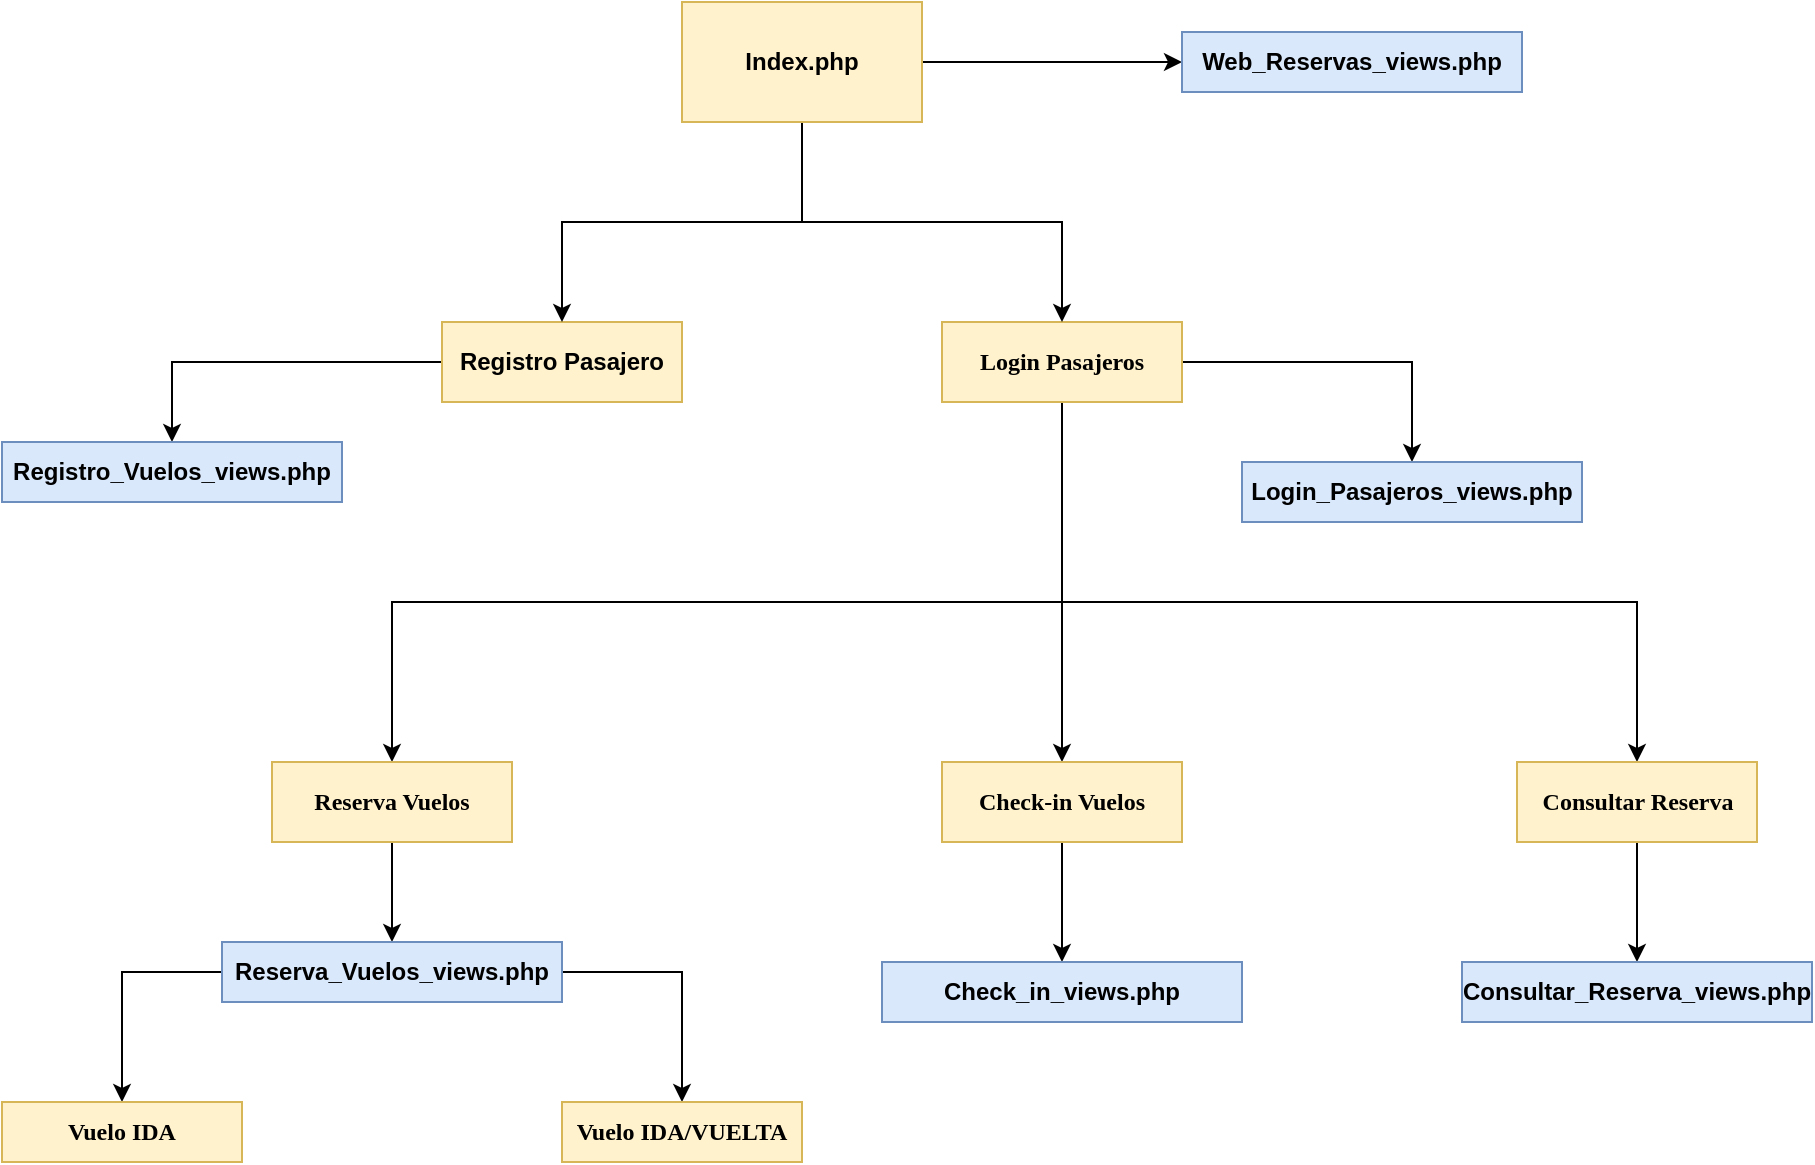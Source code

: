 <mxfile version="13.7.9" type="device"><diagram id="rg8KqcnSlTX9RAm9NPS7" name="Página-1"><mxGraphModel dx="1086" dy="806" grid="1" gridSize="10" guides="1" tooltips="1" connect="1" arrows="1" fold="1" page="1" pageScale="1" pageWidth="1169" pageHeight="827" math="0" shadow="0"><root><mxCell id="0"/><mxCell id="1" parent="0"/><mxCell id="_5NAy5Cz6KW00vK9Joiw-22" style="edgeStyle=orthogonalEdgeStyle;rounded=0;orthogonalLoop=1;jettySize=auto;html=1;" edge="1" parent="1" source="_5NAy5Cz6KW00vK9Joiw-1" target="_5NAy5Cz6KW00vK9Joiw-20"><mxGeometry relative="1" as="geometry"/></mxCell><mxCell id="_5NAy5Cz6KW00vK9Joiw-1" value="&lt;b&gt;Registro Pasajero&lt;/b&gt;" style="rounded=0;whiteSpace=wrap;html=1;fillColor=#fff2cc;strokeColor=#d6b656;" vertex="1" parent="1"><mxGeometry x="320" y="220" width="120" height="40" as="geometry"/></mxCell><mxCell id="_5NAy5Cz6KW00vK9Joiw-7" style="edgeStyle=orthogonalEdgeStyle;rounded=0;orthogonalLoop=1;jettySize=auto;html=1;entryX=0.5;entryY=0;entryDx=0;entryDy=0;" edge="1" parent="1" source="_5NAy5Cz6KW00vK9Joiw-2" target="_5NAy5Cz6KW00vK9Joiw-6"><mxGeometry relative="1" as="geometry"/></mxCell><mxCell id="_5NAy5Cz6KW00vK9Joiw-9" style="edgeStyle=orthogonalEdgeStyle;rounded=0;orthogonalLoop=1;jettySize=auto;html=1;entryX=0.5;entryY=0;entryDx=0;entryDy=0;" edge="1" parent="1" source="_5NAy5Cz6KW00vK9Joiw-2" target="_5NAy5Cz6KW00vK9Joiw-8"><mxGeometry relative="1" as="geometry"><Array as="points"><mxPoint x="630" y="360"/><mxPoint x="918" y="360"/></Array></mxGeometry></mxCell><mxCell id="_5NAy5Cz6KW00vK9Joiw-11" style="edgeStyle=orthogonalEdgeStyle;rounded=0;orthogonalLoop=1;jettySize=auto;html=1;" edge="1" parent="1" source="_5NAy5Cz6KW00vK9Joiw-2" target="_5NAy5Cz6KW00vK9Joiw-10"><mxGeometry relative="1" as="geometry"><Array as="points"><mxPoint x="630" y="360"/><mxPoint x="295" y="360"/></Array></mxGeometry></mxCell><mxCell id="_5NAy5Cz6KW00vK9Joiw-24" style="edgeStyle=orthogonalEdgeStyle;rounded=0;orthogonalLoop=1;jettySize=auto;html=1;" edge="1" parent="1" source="_5NAy5Cz6KW00vK9Joiw-2" target="_5NAy5Cz6KW00vK9Joiw-23"><mxGeometry relative="1" as="geometry"/></mxCell><mxCell id="_5NAy5Cz6KW00vK9Joiw-2" value="&lt;b&gt;&lt;font face=&quot;Tahoma&quot;&gt;Login Pasajeros&lt;/font&gt;&lt;/b&gt;" style="rounded=0;whiteSpace=wrap;html=1;fillColor=#fff2cc;strokeColor=#d6b656;" vertex="1" parent="1"><mxGeometry x="570" y="220" width="120" height="40" as="geometry"/></mxCell><mxCell id="_5NAy5Cz6KW00vK9Joiw-4" style="edgeStyle=orthogonalEdgeStyle;rounded=0;orthogonalLoop=1;jettySize=auto;html=1;" edge="1" parent="1" source="_5NAy5Cz6KW00vK9Joiw-3" target="_5NAy5Cz6KW00vK9Joiw-1"><mxGeometry relative="1" as="geometry"/></mxCell><mxCell id="_5NAy5Cz6KW00vK9Joiw-5" style="edgeStyle=orthogonalEdgeStyle;rounded=0;orthogonalLoop=1;jettySize=auto;html=1;entryX=0.5;entryY=0;entryDx=0;entryDy=0;" edge="1" parent="1" source="_5NAy5Cz6KW00vK9Joiw-3" target="_5NAy5Cz6KW00vK9Joiw-2"><mxGeometry relative="1" as="geometry"><Array as="points"><mxPoint x="500" y="170"/><mxPoint x="630" y="170"/></Array></mxGeometry></mxCell><mxCell id="_5NAy5Cz6KW00vK9Joiw-26" style="edgeStyle=orthogonalEdgeStyle;rounded=0;orthogonalLoop=1;jettySize=auto;html=1;" edge="1" parent="1" source="_5NAy5Cz6KW00vK9Joiw-3" target="_5NAy5Cz6KW00vK9Joiw-25"><mxGeometry relative="1" as="geometry"/></mxCell><mxCell id="_5NAy5Cz6KW00vK9Joiw-3" value="&lt;b&gt;Index.php&lt;/b&gt;" style="rounded=0;whiteSpace=wrap;html=1;fillColor=#fff2cc;strokeColor=#d6b656;" vertex="1" parent="1"><mxGeometry x="440" y="60" width="120" height="60" as="geometry"/></mxCell><mxCell id="_5NAy5Cz6KW00vK9Joiw-18" style="edgeStyle=orthogonalEdgeStyle;rounded=0;orthogonalLoop=1;jettySize=auto;html=1;" edge="1" parent="1" source="_5NAy5Cz6KW00vK9Joiw-6" target="_5NAy5Cz6KW00vK9Joiw-15"><mxGeometry relative="1" as="geometry"/></mxCell><mxCell id="_5NAy5Cz6KW00vK9Joiw-6" value="&lt;b&gt;&lt;font face=&quot;Tahoma&quot;&gt;Check-in Vuelos&lt;/font&gt;&lt;/b&gt;" style="rounded=0;whiteSpace=wrap;html=1;fillColor=#fff2cc;strokeColor=#d6b656;" vertex="1" parent="1"><mxGeometry x="570" y="440" width="120" height="40" as="geometry"/></mxCell><mxCell id="_5NAy5Cz6KW00vK9Joiw-19" style="edgeStyle=orthogonalEdgeStyle;rounded=0;orthogonalLoop=1;jettySize=auto;html=1;" edge="1" parent="1" source="_5NAy5Cz6KW00vK9Joiw-8" target="_5NAy5Cz6KW00vK9Joiw-16"><mxGeometry relative="1" as="geometry"/></mxCell><mxCell id="_5NAy5Cz6KW00vK9Joiw-8" value="&lt;b&gt;&lt;font face=&quot;Tahoma&quot;&gt;Consultar Reserva&lt;/font&gt;&lt;/b&gt;" style="rounded=0;whiteSpace=wrap;html=1;fillColor=#fff2cc;strokeColor=#d6b656;" vertex="1" parent="1"><mxGeometry x="857.5" y="440" width="120" height="40" as="geometry"/></mxCell><mxCell id="_5NAy5Cz6KW00vK9Joiw-17" style="edgeStyle=orthogonalEdgeStyle;rounded=0;orthogonalLoop=1;jettySize=auto;html=1;" edge="1" parent="1" source="_5NAy5Cz6KW00vK9Joiw-10" target="_5NAy5Cz6KW00vK9Joiw-14"><mxGeometry relative="1" as="geometry"/></mxCell><mxCell id="_5NAy5Cz6KW00vK9Joiw-10" value="&lt;b&gt;&lt;font face=&quot;Tahoma&quot;&gt;Reserva Vuelos&lt;/font&gt;&lt;/b&gt;" style="rounded=0;whiteSpace=wrap;html=1;fillColor=#fff2cc;strokeColor=#d6b656;" vertex="1" parent="1"><mxGeometry x="235" y="440" width="120" height="40" as="geometry"/></mxCell><mxCell id="_5NAy5Cz6KW00vK9Joiw-52" style="edgeStyle=orthogonalEdgeStyle;rounded=0;orthogonalLoop=1;jettySize=auto;html=1;entryX=0.5;entryY=0;entryDx=0;entryDy=0;" edge="1" parent="1" source="_5NAy5Cz6KW00vK9Joiw-14" target="_5NAy5Cz6KW00vK9Joiw-51"><mxGeometry relative="1" as="geometry"><Array as="points"><mxPoint x="160" y="545"/></Array></mxGeometry></mxCell><mxCell id="_5NAy5Cz6KW00vK9Joiw-55" style="edgeStyle=orthogonalEdgeStyle;rounded=0;orthogonalLoop=1;jettySize=auto;html=1;entryX=0.5;entryY=0;entryDx=0;entryDy=0;" edge="1" parent="1" source="_5NAy5Cz6KW00vK9Joiw-14" target="_5NAy5Cz6KW00vK9Joiw-53"><mxGeometry relative="1" as="geometry"><Array as="points"><mxPoint x="440" y="545"/></Array></mxGeometry></mxCell><mxCell id="_5NAy5Cz6KW00vK9Joiw-14" value="&lt;b&gt;Reserva_Vuelos_views.php&lt;/b&gt;" style="rounded=0;whiteSpace=wrap;html=1;fillColor=#dae8fc;strokeColor=#6c8ebf;" vertex="1" parent="1"><mxGeometry x="210" y="530" width="170" height="30" as="geometry"/></mxCell><mxCell id="_5NAy5Cz6KW00vK9Joiw-15" value="&lt;b&gt;Check_in_views.php&lt;/b&gt;" style="rounded=0;whiteSpace=wrap;html=1;fillColor=#dae8fc;strokeColor=#6c8ebf;" vertex="1" parent="1"><mxGeometry x="540" y="540" width="180" height="30" as="geometry"/></mxCell><mxCell id="_5NAy5Cz6KW00vK9Joiw-16" value="&lt;b&gt;Consultar_Reserva_views.php&lt;/b&gt;" style="rounded=0;whiteSpace=wrap;html=1;fillColor=#dae8fc;strokeColor=#6c8ebf;" vertex="1" parent="1"><mxGeometry x="830" y="540" width="175" height="30" as="geometry"/></mxCell><mxCell id="_5NAy5Cz6KW00vK9Joiw-20" value="&lt;b&gt;Registro_Vuelos_views.php&lt;/b&gt;" style="rounded=0;whiteSpace=wrap;html=1;fillColor=#dae8fc;strokeColor=#6c8ebf;" vertex="1" parent="1"><mxGeometry x="100" y="280" width="170" height="30" as="geometry"/></mxCell><mxCell id="_5NAy5Cz6KW00vK9Joiw-23" value="&lt;b&gt;Login_Pasajeros_views.php&lt;/b&gt;" style="rounded=0;whiteSpace=wrap;html=1;fillColor=#dae8fc;strokeColor=#6c8ebf;" vertex="1" parent="1"><mxGeometry x="720" y="290" width="170" height="30" as="geometry"/></mxCell><mxCell id="_5NAy5Cz6KW00vK9Joiw-25" value="&lt;b&gt;Web_Reservas_views.php&lt;/b&gt;" style="rounded=0;whiteSpace=wrap;html=1;fillColor=#dae8fc;strokeColor=#6c8ebf;" vertex="1" parent="1"><mxGeometry x="690" y="75" width="170" height="30" as="geometry"/></mxCell><mxCell id="_5NAy5Cz6KW00vK9Joiw-51" value="&lt;font face=&quot;Tahoma&quot;&gt;&lt;b&gt;Vuelo IDA&lt;/b&gt;&lt;/font&gt;" style="rounded=0;whiteSpace=wrap;html=1;fillColor=#fff2cc;strokeColor=#d6b656;" vertex="1" parent="1"><mxGeometry x="100" y="610" width="120" height="30" as="geometry"/></mxCell><mxCell id="_5NAy5Cz6KW00vK9Joiw-53" value="&lt;font face=&quot;Tahoma&quot;&gt;&lt;b&gt;Vuelo IDA/VUELTA&lt;/b&gt;&lt;/font&gt;" style="rounded=0;whiteSpace=wrap;html=1;fillColor=#fff2cc;strokeColor=#d6b656;" vertex="1" parent="1"><mxGeometry x="380" y="610" width="120" height="30" as="geometry"/></mxCell></root></mxGraphModel></diagram></mxfile>